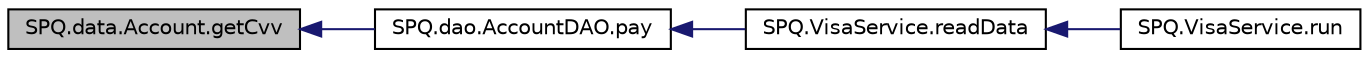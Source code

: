 digraph "SPQ.data.Account.getCvv"
{
  edge [fontname="Helvetica",fontsize="10",labelfontname="Helvetica",labelfontsize="10"];
  node [fontname="Helvetica",fontsize="10",shape=record];
  rankdir="LR";
  Node24 [label="SPQ.data.Account.getCvv",height=0.2,width=0.4,color="black", fillcolor="grey75", style="filled", fontcolor="black"];
  Node24 -> Node25 [dir="back",color="midnightblue",fontsize="10",style="solid"];
  Node25 [label="SPQ.dao.AccountDAO.pay",height=0.2,width=0.4,color="black", fillcolor="white", style="filled",URL="$class_s_p_q_1_1dao_1_1_account_d_a_o.html#ad40cd6129f180d4cb235c00756b53930"];
  Node25 -> Node26 [dir="back",color="midnightblue",fontsize="10",style="solid"];
  Node26 [label="SPQ.VisaService.readData",height=0.2,width=0.4,color="black", fillcolor="white", style="filled",URL="$class_s_p_q_1_1_visa_service.html#a9f06022375e8bd98b78a8268bdc4ff05"];
  Node26 -> Node27 [dir="back",color="midnightblue",fontsize="10",style="solid"];
  Node27 [label="SPQ.VisaService.run",height=0.2,width=0.4,color="black", fillcolor="white", style="filled",URL="$class_s_p_q_1_1_visa_service.html#a4e9434dfb98d1ff247d29794ac96909e"];
}
